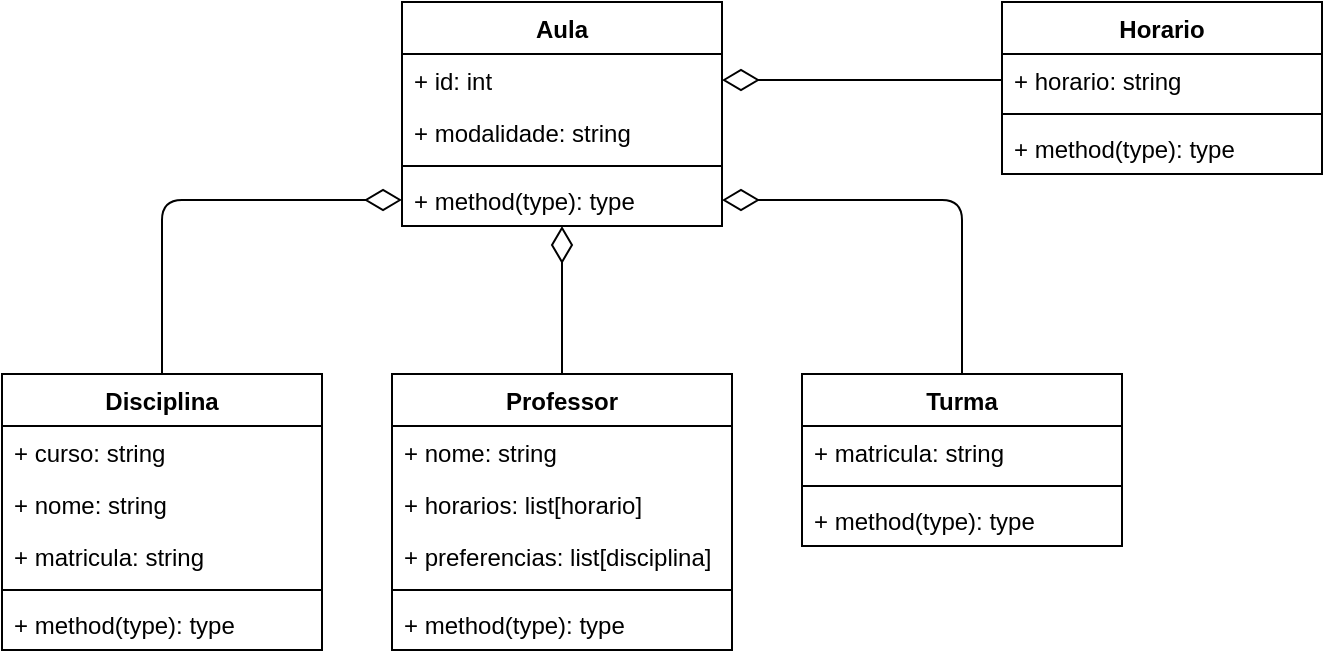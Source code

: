 <mxfile>
    <diagram id="_q-qaO7Fu28yHsH5B48G" name="Página-1">
        <mxGraphModel dx="723" dy="287" grid="1" gridSize="10" guides="1" tooltips="1" connect="1" arrows="1" fold="1" page="1" pageScale="1" pageWidth="827" pageHeight="1169" math="0" shadow="0">
            <root>
                <mxCell id="0"/>
                <mxCell id="1" parent="0"/>
                <mxCell id="2" value="Aula" style="swimlane;fontStyle=1;align=center;verticalAlign=top;childLayout=stackLayout;horizontal=1;startSize=26;horizontalStack=0;resizeParent=1;resizeParentMax=0;resizeLast=0;collapsible=1;marginBottom=0;whiteSpace=wrap;html=1;" parent="1" vertex="1">
                    <mxGeometry x="320" y="54" width="160" height="112" as="geometry"/>
                </mxCell>
                <mxCell id="3" value="+ id: int" style="text;strokeColor=none;fillColor=none;align=left;verticalAlign=top;spacingLeft=4;spacingRight=4;overflow=hidden;rotatable=0;points=[[0,0.5],[1,0.5]];portConstraint=eastwest;whiteSpace=wrap;html=1;" parent="2" vertex="1">
                    <mxGeometry y="26" width="160" height="26" as="geometry"/>
                </mxCell>
                <mxCell id="AyIgecjiQ9jhVwXXPCx3-26" value="+ modalidade: string" style="text;strokeColor=none;fillColor=none;align=left;verticalAlign=top;spacingLeft=4;spacingRight=4;overflow=hidden;rotatable=0;points=[[0,0.5],[1,0.5]];portConstraint=eastwest;whiteSpace=wrap;html=1;" vertex="1" parent="2">
                    <mxGeometry y="52" width="160" height="26" as="geometry"/>
                </mxCell>
                <mxCell id="4" value="" style="line;strokeWidth=1;fillColor=none;align=left;verticalAlign=middle;spacingTop=-1;spacingLeft=3;spacingRight=3;rotatable=0;labelPosition=right;points=[];portConstraint=eastwest;strokeColor=inherit;" parent="2" vertex="1">
                    <mxGeometry y="78" width="160" height="8" as="geometry"/>
                </mxCell>
                <mxCell id="5" value="+ method(type): type" style="text;strokeColor=none;fillColor=none;align=left;verticalAlign=top;spacingLeft=4;spacingRight=4;overflow=hidden;rotatable=0;points=[[0,0.5],[1,0.5]];portConstraint=eastwest;whiteSpace=wrap;html=1;" parent="2" vertex="1">
                    <mxGeometry y="86" width="160" height="26" as="geometry"/>
                </mxCell>
                <mxCell id="6" value="Turma" style="swimlane;fontStyle=1;align=center;verticalAlign=top;childLayout=stackLayout;horizontal=1;startSize=26;horizontalStack=0;resizeParent=1;resizeParentMax=0;resizeLast=0;collapsible=1;marginBottom=0;whiteSpace=wrap;html=1;" parent="1" vertex="1">
                    <mxGeometry x="520" y="240" width="160" height="86" as="geometry"/>
                </mxCell>
                <mxCell id="7" value="+ matricula: string" style="text;strokeColor=none;fillColor=none;align=left;verticalAlign=top;spacingLeft=4;spacingRight=4;overflow=hidden;rotatable=0;points=[[0,0.5],[1,0.5]];portConstraint=eastwest;whiteSpace=wrap;html=1;" parent="6" vertex="1">
                    <mxGeometry y="26" width="160" height="26" as="geometry"/>
                </mxCell>
                <mxCell id="8" value="" style="line;strokeWidth=1;fillColor=none;align=left;verticalAlign=middle;spacingTop=-1;spacingLeft=3;spacingRight=3;rotatable=0;labelPosition=right;points=[];portConstraint=eastwest;strokeColor=inherit;" parent="6" vertex="1">
                    <mxGeometry y="52" width="160" height="8" as="geometry"/>
                </mxCell>
                <mxCell id="9" value="+ method(type): type" style="text;strokeColor=none;fillColor=none;align=left;verticalAlign=top;spacingLeft=4;spacingRight=4;overflow=hidden;rotatable=0;points=[[0,0.5],[1,0.5]];portConstraint=eastwest;whiteSpace=wrap;html=1;" parent="6" vertex="1">
                    <mxGeometry y="60" width="160" height="26" as="geometry"/>
                </mxCell>
                <mxCell id="10" value="Professor" style="swimlane;fontStyle=1;align=center;verticalAlign=top;childLayout=stackLayout;horizontal=1;startSize=26;horizontalStack=0;resizeParent=1;resizeParentMax=0;resizeLast=0;collapsible=1;marginBottom=0;whiteSpace=wrap;html=1;" parent="1" vertex="1">
                    <mxGeometry x="315" y="240" width="170" height="138" as="geometry"/>
                </mxCell>
                <mxCell id="11" value="+ nome: string" style="text;strokeColor=none;fillColor=none;align=left;verticalAlign=top;spacingLeft=4;spacingRight=4;overflow=hidden;rotatable=0;points=[[0,0.5],[1,0.5]];portConstraint=eastwest;whiteSpace=wrap;html=1;" parent="10" vertex="1">
                    <mxGeometry y="26" width="170" height="26" as="geometry"/>
                </mxCell>
                <mxCell id="21" value="+ horarios: list[horario]" style="text;strokeColor=none;fillColor=none;align=left;verticalAlign=top;spacingLeft=4;spacingRight=4;overflow=hidden;rotatable=0;points=[[0,0.5],[1,0.5]];portConstraint=eastwest;whiteSpace=wrap;html=1;" parent="10" vertex="1">
                    <mxGeometry y="52" width="170" height="26" as="geometry"/>
                </mxCell>
                <mxCell id="nUJsthn_LZTXX1SrQf7L-22" value="+ preferencias: list[disciplina]" style="text;strokeColor=none;fillColor=none;align=left;verticalAlign=top;spacingLeft=4;spacingRight=4;overflow=hidden;rotatable=0;points=[[0,0.5],[1,0.5]];portConstraint=eastwest;whiteSpace=wrap;html=1;" vertex="1" parent="10">
                    <mxGeometry y="78" width="170" height="26" as="geometry"/>
                </mxCell>
                <mxCell id="12" value="" style="line;strokeWidth=1;fillColor=none;align=left;verticalAlign=middle;spacingTop=-1;spacingLeft=3;spacingRight=3;rotatable=0;labelPosition=right;points=[];portConstraint=eastwest;strokeColor=inherit;" parent="10" vertex="1">
                    <mxGeometry y="104" width="170" height="8" as="geometry"/>
                </mxCell>
                <mxCell id="13" value="+ method(type): type" style="text;strokeColor=none;fillColor=none;align=left;verticalAlign=top;spacingLeft=4;spacingRight=4;overflow=hidden;rotatable=0;points=[[0,0.5],[1,0.5]];portConstraint=eastwest;whiteSpace=wrap;html=1;" parent="10" vertex="1">
                    <mxGeometry y="112" width="170" height="26" as="geometry"/>
                </mxCell>
                <mxCell id="14" value="Disciplina" style="swimlane;fontStyle=1;align=center;verticalAlign=top;childLayout=stackLayout;horizontal=1;startSize=26;horizontalStack=0;resizeParent=1;resizeParentMax=0;resizeLast=0;collapsible=1;marginBottom=0;whiteSpace=wrap;html=1;" parent="1" vertex="1">
                    <mxGeometry x="120" y="240" width="160" height="138" as="geometry"/>
                </mxCell>
                <mxCell id="nUJsthn_LZTXX1SrQf7L-39" value="+ curso: string" style="text;strokeColor=none;fillColor=none;align=left;verticalAlign=top;spacingLeft=4;spacingRight=4;overflow=hidden;rotatable=0;points=[[0,0.5],[1,0.5]];portConstraint=eastwest;whiteSpace=wrap;html=1;" vertex="1" parent="14">
                    <mxGeometry y="26" width="160" height="26" as="geometry"/>
                </mxCell>
                <mxCell id="15" value="+ nome: string" style="text;strokeColor=none;fillColor=none;align=left;verticalAlign=top;spacingLeft=4;spacingRight=4;overflow=hidden;rotatable=0;points=[[0,0.5],[1,0.5]];portConstraint=eastwest;whiteSpace=wrap;html=1;" parent="14" vertex="1">
                    <mxGeometry y="52" width="160" height="26" as="geometry"/>
                </mxCell>
                <mxCell id="18" value="+ matricula: string" style="text;strokeColor=none;fillColor=none;align=left;verticalAlign=top;spacingLeft=4;spacingRight=4;overflow=hidden;rotatable=0;points=[[0,0.5],[1,0.5]];portConstraint=eastwest;whiteSpace=wrap;html=1;" parent="14" vertex="1">
                    <mxGeometry y="78" width="160" height="26" as="geometry"/>
                </mxCell>
                <mxCell id="16" value="" style="line;strokeWidth=1;fillColor=none;align=left;verticalAlign=middle;spacingTop=-1;spacingLeft=3;spacingRight=3;rotatable=0;labelPosition=right;points=[];portConstraint=eastwest;strokeColor=inherit;" parent="14" vertex="1">
                    <mxGeometry y="104" width="160" height="8" as="geometry"/>
                </mxCell>
                <mxCell id="17" value="+ method(type): type" style="text;strokeColor=none;fillColor=none;align=left;verticalAlign=top;spacingLeft=4;spacingRight=4;overflow=hidden;rotatable=0;points=[[0,0.5],[1,0.5]];portConstraint=eastwest;whiteSpace=wrap;html=1;" parent="14" vertex="1">
                    <mxGeometry y="112" width="160" height="26" as="geometry"/>
                </mxCell>
                <mxCell id="nUJsthn_LZTXX1SrQf7L-35" value="" style="endArrow=diamondThin;endFill=0;endSize=16;html=1;entryX=0;entryY=0.5;entryDx=0;entryDy=0;exitX=0.5;exitY=0;exitDx=0;exitDy=0;" edge="1" parent="1" source="14" target="5">
                    <mxGeometry width="160" relative="1" as="geometry">
                        <mxPoint x="150" y="190" as="sourcePoint"/>
                        <mxPoint x="310" y="190" as="targetPoint"/>
                        <Array as="points">
                            <mxPoint x="200" y="153"/>
                        </Array>
                    </mxGeometry>
                </mxCell>
                <mxCell id="nUJsthn_LZTXX1SrQf7L-36" value="" style="endArrow=diamondThin;endFill=0;endSize=16;html=1;entryX=0.5;entryY=1;entryDx=0;entryDy=0;exitX=0.5;exitY=0;exitDx=0;exitDy=0;" edge="1" parent="1" source="10" target="2">
                    <mxGeometry width="160" relative="1" as="geometry">
                        <mxPoint x="250" y="250" as="sourcePoint"/>
                        <mxPoint x="330" y="129" as="targetPoint"/>
                        <Array as="points">
                            <mxPoint x="400" y="200"/>
                        </Array>
                    </mxGeometry>
                </mxCell>
                <mxCell id="nUJsthn_LZTXX1SrQf7L-37" value="" style="endArrow=diamondThin;endFill=0;endSize=16;html=1;entryX=1;entryY=0.5;entryDx=0;entryDy=0;exitX=0.5;exitY=0;exitDx=0;exitDy=0;" edge="1" parent="1" source="6" target="5">
                    <mxGeometry width="160" relative="1" as="geometry">
                        <mxPoint x="410" y="250" as="sourcePoint"/>
                        <mxPoint x="410" y="176" as="targetPoint"/>
                        <Array as="points">
                            <mxPoint x="600" y="153"/>
                        </Array>
                    </mxGeometry>
                </mxCell>
                <mxCell id="AyIgecjiQ9jhVwXXPCx3-21" value="Horario" style="swimlane;fontStyle=1;align=center;verticalAlign=top;childLayout=stackLayout;horizontal=1;startSize=26;horizontalStack=0;resizeParent=1;resizeParentMax=0;resizeLast=0;collapsible=1;marginBottom=0;whiteSpace=wrap;html=1;" vertex="1" parent="1">
                    <mxGeometry x="620" y="54" width="160" height="86" as="geometry"/>
                </mxCell>
                <mxCell id="AyIgecjiQ9jhVwXXPCx3-22" value="+ horario: string" style="text;strokeColor=none;fillColor=none;align=left;verticalAlign=top;spacingLeft=4;spacingRight=4;overflow=hidden;rotatable=0;points=[[0,0.5],[1,0.5]];portConstraint=eastwest;whiteSpace=wrap;html=1;" vertex="1" parent="AyIgecjiQ9jhVwXXPCx3-21">
                    <mxGeometry y="26" width="160" height="26" as="geometry"/>
                </mxCell>
                <mxCell id="AyIgecjiQ9jhVwXXPCx3-23" value="" style="line;strokeWidth=1;fillColor=none;align=left;verticalAlign=middle;spacingTop=-1;spacingLeft=3;spacingRight=3;rotatable=0;labelPosition=right;points=[];portConstraint=eastwest;strokeColor=inherit;" vertex="1" parent="AyIgecjiQ9jhVwXXPCx3-21">
                    <mxGeometry y="52" width="160" height="8" as="geometry"/>
                </mxCell>
                <mxCell id="AyIgecjiQ9jhVwXXPCx3-24" value="+ method(type): type" style="text;strokeColor=none;fillColor=none;align=left;verticalAlign=top;spacingLeft=4;spacingRight=4;overflow=hidden;rotatable=0;points=[[0,0.5],[1,0.5]];portConstraint=eastwest;whiteSpace=wrap;html=1;" vertex="1" parent="AyIgecjiQ9jhVwXXPCx3-21">
                    <mxGeometry y="60" width="160" height="26" as="geometry"/>
                </mxCell>
                <mxCell id="AyIgecjiQ9jhVwXXPCx3-25" value="" style="endArrow=diamondThin;endFill=0;endSize=16;html=1;exitX=0;exitY=0.5;exitDx=0;exitDy=0;entryX=1;entryY=0.5;entryDx=0;entryDy=0;" edge="1" parent="1" source="AyIgecjiQ9jhVwXXPCx3-22" target="3">
                    <mxGeometry width="160" relative="1" as="geometry">
                        <mxPoint x="610" y="130" as="sourcePoint"/>
                        <mxPoint x="530" y="100" as="targetPoint"/>
                        <Array as="points"/>
                    </mxGeometry>
                </mxCell>
            </root>
        </mxGraphModel>
    </diagram>
    <diagram id="tYTAuiZQ3LSsH4kyMiOV" name="Página-2">
        <mxGraphModel dx="868" dy="496" grid="1" gridSize="10" guides="1" tooltips="1" connect="1" arrows="1" fold="1" page="1" pageScale="1" pageWidth="827" pageHeight="1169" math="0" shadow="0">
            <root>
                <mxCell id="0"/>
                <mxCell id="1" parent="0"/>
                <mxCell id="Y4xJH2kH2g45ee_cIVgQ-1" value="" style="childLayout=tableLayout;recursiveResize=0;shadow=0;fillColor=none;" parent="1" vertex="1">
                    <mxGeometry x="40" y="40" width="720" height="360" as="geometry"/>
                </mxCell>
                <mxCell id="Y4xJH2kH2g45ee_cIVgQ-23" style="shape=tableRow;horizontal=0;startSize=0;swimlaneHead=0;swimlaneBody=0;top=0;left=0;bottom=0;right=0;dropTarget=0;collapsible=0;recursiveResize=0;expand=0;fontStyle=0;fillColor=none;strokeColor=inherit;" parent="Y4xJH2kH2g45ee_cIVgQ-1" vertex="1">
                    <mxGeometry width="720" height="60" as="geometry"/>
                </mxCell>
                <mxCell id="Y4xJH2kH2g45ee_cIVgQ-24" value="" style="connectable=0;recursiveResize=0;strokeColor=inherit;fillColor=none;align=center;whiteSpace=wrap;html=1;" parent="Y4xJH2kH2g45ee_cIVgQ-23" vertex="1">
                    <mxGeometry width="104" height="60" as="geometry">
                        <mxRectangle width="104" height="60" as="alternateBounds"/>
                    </mxGeometry>
                </mxCell>
                <mxCell id="Y4xJH2kH2g45ee_cIVgQ-25" value="&lt;span style=&quot;color: rgb(0, 0, 0); font-family: Helvetica; font-size: 12px; font-style: normal; font-variant-ligatures: normal; font-variant-caps: normal; font-weight: 400; letter-spacing: normal; orphans: 2; text-align: center; text-indent: 0px; text-transform: none; widows: 2; word-spacing: 0px; -webkit-text-stroke-width: 0px; white-space: normal; background-color: rgb(251, 251, 251); text-decoration-thickness: initial; text-decoration-style: initial; text-decoration-color: initial; display: inline !important; float: none;&quot;&gt;Seg&lt;/span&gt;" style="connectable=0;recursiveResize=0;strokeColor=inherit;fillColor=none;align=center;whiteSpace=wrap;html=1;" parent="Y4xJH2kH2g45ee_cIVgQ-23" vertex="1">
                    <mxGeometry x="104" width="102" height="60" as="geometry">
                        <mxRectangle width="102" height="60" as="alternateBounds"/>
                    </mxGeometry>
                </mxCell>
                <mxCell id="Y4xJH2kH2g45ee_cIVgQ-26" value="&lt;span style=&quot;color: rgb(0, 0, 0); font-family: Helvetica; font-size: 12px; font-style: normal; font-variant-ligatures: normal; font-variant-caps: normal; font-weight: 400; letter-spacing: normal; orphans: 2; text-align: center; text-indent: 0px; text-transform: none; widows: 2; word-spacing: 0px; -webkit-text-stroke-width: 0px; white-space: normal; background-color: rgb(251, 251, 251); text-decoration-thickness: initial; text-decoration-style: initial; text-decoration-color: initial; display: inline !important; float: none;&quot;&gt;Ter&lt;/span&gt;" style="connectable=0;recursiveResize=0;strokeColor=inherit;fillColor=none;align=center;whiteSpace=wrap;html=1;" parent="Y4xJH2kH2g45ee_cIVgQ-23" vertex="1">
                    <mxGeometry x="206" width="103" height="60" as="geometry">
                        <mxRectangle width="103" height="60" as="alternateBounds"/>
                    </mxGeometry>
                </mxCell>
                <mxCell id="Y4xJH2kH2g45ee_cIVgQ-27" value="&lt;span style=&quot;color: rgb(0, 0, 0); font-family: Helvetica; font-size: 12px; font-style: normal; font-variant-ligatures: normal; font-variant-caps: normal; font-weight: 400; letter-spacing: normal; orphans: 2; text-align: center; text-indent: 0px; text-transform: none; widows: 2; word-spacing: 0px; -webkit-text-stroke-width: 0px; white-space: normal; background-color: rgb(251, 251, 251); text-decoration-thickness: initial; text-decoration-style: initial; text-decoration-color: initial; display: inline !important; float: none;&quot;&gt;Qua&lt;/span&gt;" style="connectable=0;recursiveResize=0;strokeColor=inherit;fillColor=none;align=center;whiteSpace=wrap;html=1;" parent="Y4xJH2kH2g45ee_cIVgQ-23" vertex="1">
                    <mxGeometry x="309" width="102" height="60" as="geometry">
                        <mxRectangle width="102" height="60" as="alternateBounds"/>
                    </mxGeometry>
                </mxCell>
                <mxCell id="Y4xJH2kH2g45ee_cIVgQ-28" value="&lt;span style=&quot;color: rgb(0, 0, 0); font-family: Helvetica; font-size: 12px; font-style: normal; font-variant-ligatures: normal; font-variant-caps: normal; font-weight: 400; letter-spacing: normal; orphans: 2; text-align: center; text-indent: 0px; text-transform: none; widows: 2; word-spacing: 0px; -webkit-text-stroke-width: 0px; white-space: normal; background-color: rgb(251, 251, 251); text-decoration-thickness: initial; text-decoration-style: initial; text-decoration-color: initial; display: inline !important; float: none;&quot;&gt;Qui&lt;/span&gt;" style="connectable=0;recursiveResize=0;strokeColor=inherit;fillColor=none;align=center;whiteSpace=wrap;html=1;" parent="Y4xJH2kH2g45ee_cIVgQ-23" vertex="1">
                    <mxGeometry x="411" width="104" height="60" as="geometry">
                        <mxRectangle width="104" height="60" as="alternateBounds"/>
                    </mxGeometry>
                </mxCell>
                <mxCell id="Y4xJH2kH2g45ee_cIVgQ-29" value="&lt;span style=&quot;color: rgb(0, 0, 0); font-family: Helvetica; font-size: 12px; font-style: normal; font-variant-ligatures: normal; font-variant-caps: normal; font-weight: 400; letter-spacing: normal; orphans: 2; text-align: center; text-indent: 0px; text-transform: none; widows: 2; word-spacing: 0px; -webkit-text-stroke-width: 0px; white-space: normal; background-color: rgb(251, 251, 251); text-decoration-thickness: initial; text-decoration-style: initial; text-decoration-color: initial; display: inline !important; float: none;&quot;&gt;Sex&lt;/span&gt;" style="connectable=0;recursiveResize=0;strokeColor=inherit;fillColor=none;align=center;whiteSpace=wrap;html=1;" parent="Y4xJH2kH2g45ee_cIVgQ-23" vertex="1">
                    <mxGeometry x="515" width="102" height="60" as="geometry">
                        <mxRectangle width="102" height="60" as="alternateBounds"/>
                    </mxGeometry>
                </mxCell>
                <mxCell id="Y4xJH2kH2g45ee_cIVgQ-30" value="&lt;span style=&quot;color: rgb(0, 0, 0); font-family: Helvetica; font-size: 12px; font-style: normal; font-variant-ligatures: normal; font-variant-caps: normal; font-weight: 400; letter-spacing: normal; orphans: 2; text-align: center; text-indent: 0px; text-transform: none; widows: 2; word-spacing: 0px; -webkit-text-stroke-width: 0px; white-space: normal; background-color: rgb(251, 251, 251); text-decoration-thickness: initial; text-decoration-style: initial; text-decoration-color: initial; display: inline !important; float: none;&quot;&gt;Sab&lt;/span&gt;" style="connectable=0;recursiveResize=0;strokeColor=inherit;fillColor=none;align=center;whiteSpace=wrap;html=1;" parent="Y4xJH2kH2g45ee_cIVgQ-23" vertex="1">
                    <mxGeometry x="617" width="103" height="60" as="geometry">
                        <mxRectangle width="103" height="60" as="alternateBounds"/>
                    </mxGeometry>
                </mxCell>
                <mxCell id="Y4xJH2kH2g45ee_cIVgQ-2" value="" style="shape=tableRow;horizontal=0;startSize=0;swimlaneHead=0;swimlaneBody=0;top=0;left=0;bottom=0;right=0;dropTarget=0;collapsible=0;recursiveResize=0;expand=0;fontStyle=0;fillColor=none;strokeColor=inherit;" parent="Y4xJH2kH2g45ee_cIVgQ-1" vertex="1">
                    <mxGeometry y="60" width="720" height="61" as="geometry"/>
                </mxCell>
                <mxCell id="Y4xJH2kH2g45ee_cIVgQ-3" value="08:20 - 09:10" style="connectable=0;recursiveResize=0;strokeColor=inherit;fillColor=none;align=center;whiteSpace=wrap;html=1;" parent="Y4xJH2kH2g45ee_cIVgQ-2" vertex="1">
                    <mxGeometry width="104" height="61" as="geometry">
                        <mxRectangle width="104" height="61" as="alternateBounds"/>
                    </mxGeometry>
                </mxCell>
                <mxCell id="Y4xJH2kH2g45ee_cIVgQ-4" value="Disc. A" style="connectable=0;recursiveResize=0;strokeColor=inherit;fillColor=none;align=center;whiteSpace=wrap;html=1;" parent="Y4xJH2kH2g45ee_cIVgQ-2" vertex="1">
                    <mxGeometry x="104" width="102" height="61" as="geometry">
                        <mxRectangle width="102" height="61" as="alternateBounds"/>
                    </mxGeometry>
                </mxCell>
                <mxCell id="Y4xJH2kH2g45ee_cIVgQ-5" value="Disc. C" style="connectable=0;recursiveResize=0;strokeColor=inherit;fillColor=none;align=center;whiteSpace=wrap;html=1;" parent="Y4xJH2kH2g45ee_cIVgQ-2" vertex="1">
                    <mxGeometry x="206" width="103" height="61" as="geometry">
                        <mxRectangle width="103" height="61" as="alternateBounds"/>
                    </mxGeometry>
                </mxCell>
                <mxCell id="Y4xJH2kH2g45ee_cIVgQ-14" value="NULL" style="connectable=0;recursiveResize=0;strokeColor=inherit;fillColor=none;align=center;whiteSpace=wrap;html=1;" parent="Y4xJH2kH2g45ee_cIVgQ-2" vertex="1">
                    <mxGeometry x="309" width="102" height="61" as="geometry">
                        <mxRectangle width="102" height="61" as="alternateBounds"/>
                    </mxGeometry>
                </mxCell>
                <mxCell id="Y4xJH2kH2g45ee_cIVgQ-17" value="Disc. F" style="connectable=0;recursiveResize=0;strokeColor=inherit;fillColor=none;align=center;whiteSpace=wrap;html=1;" parent="Y4xJH2kH2g45ee_cIVgQ-2" vertex="1">
                    <mxGeometry x="411" width="104" height="61" as="geometry">
                        <mxRectangle width="104" height="61" as="alternateBounds"/>
                    </mxGeometry>
                </mxCell>
                <mxCell id="Y4xJH2kH2g45ee_cIVgQ-20" style="connectable=0;recursiveResize=0;strokeColor=inherit;fillColor=none;align=center;whiteSpace=wrap;html=1;" parent="Y4xJH2kH2g45ee_cIVgQ-2" vertex="1">
                    <mxGeometry x="515" width="102" height="61" as="geometry">
                        <mxRectangle width="102" height="61" as="alternateBounds"/>
                    </mxGeometry>
                </mxCell>
                <mxCell id="Y4xJH2kH2g45ee_cIVgQ-31" style="connectable=0;recursiveResize=0;strokeColor=inherit;fillColor=none;align=center;whiteSpace=wrap;html=1;" parent="Y4xJH2kH2g45ee_cIVgQ-2" vertex="1">
                    <mxGeometry x="617" width="103" height="61" as="geometry">
                        <mxRectangle width="103" height="61" as="alternateBounds"/>
                    </mxGeometry>
                </mxCell>
                <mxCell id="Y4xJH2kH2g45ee_cIVgQ-6" style="shape=tableRow;horizontal=0;startSize=0;swimlaneHead=0;swimlaneBody=0;top=0;left=0;bottom=0;right=0;dropTarget=0;collapsible=0;recursiveResize=0;expand=0;fontStyle=0;fillColor=none;strokeColor=inherit;" parent="Y4xJH2kH2g45ee_cIVgQ-1" vertex="1">
                    <mxGeometry y="121" width="720" height="59" as="geometry"/>
                </mxCell>
                <mxCell id="Y4xJH2kH2g45ee_cIVgQ-7" value="09:10 - 10:00" style="connectable=0;recursiveResize=0;strokeColor=inherit;fillColor=none;align=center;whiteSpace=wrap;html=1;" parent="Y4xJH2kH2g45ee_cIVgQ-6" vertex="1">
                    <mxGeometry width="104" height="59" as="geometry">
                        <mxRectangle width="104" height="59" as="alternateBounds"/>
                    </mxGeometry>
                </mxCell>
                <mxCell id="Y4xJH2kH2g45ee_cIVgQ-8" value="Disc. A" style="connectable=0;recursiveResize=0;strokeColor=inherit;fillColor=none;align=center;whiteSpace=wrap;html=1;" parent="Y4xJH2kH2g45ee_cIVgQ-6" vertex="1">
                    <mxGeometry x="104" width="102" height="59" as="geometry">
                        <mxRectangle width="102" height="59" as="alternateBounds"/>
                    </mxGeometry>
                </mxCell>
                <mxCell id="Y4xJH2kH2g45ee_cIVgQ-9" value="&lt;span style=&quot;color: rgb(0, 0, 0); font-family: Helvetica; font-size: 12px; font-style: normal; font-variant-ligatures: normal; font-variant-caps: normal; font-weight: 400; letter-spacing: normal; orphans: 2; text-align: center; text-indent: 0px; text-transform: none; widows: 2; word-spacing: 0px; -webkit-text-stroke-width: 0px; white-space: normal; background-color: rgb(251, 251, 251); text-decoration-thickness: initial; text-decoration-style: initial; text-decoration-color: initial; display: inline !important; float: none;&quot;&gt;Disc. C&lt;/span&gt;" style="connectable=0;recursiveResize=0;strokeColor=inherit;fillColor=none;align=center;whiteSpace=wrap;html=1;" parent="Y4xJH2kH2g45ee_cIVgQ-6" vertex="1">
                    <mxGeometry x="206" width="103" height="59" as="geometry">
                        <mxRectangle width="103" height="59" as="alternateBounds"/>
                    </mxGeometry>
                </mxCell>
                <mxCell id="Y4xJH2kH2g45ee_cIVgQ-15" value="NULL" style="connectable=0;recursiveResize=0;strokeColor=inherit;fillColor=none;align=center;whiteSpace=wrap;html=1;" parent="Y4xJH2kH2g45ee_cIVgQ-6" vertex="1">
                    <mxGeometry x="309" width="102" height="59" as="geometry">
                        <mxRectangle width="102" height="59" as="alternateBounds"/>
                    </mxGeometry>
                </mxCell>
                <mxCell id="Y4xJH2kH2g45ee_cIVgQ-18" value="NULL" style="connectable=0;recursiveResize=0;strokeColor=inherit;fillColor=none;align=center;whiteSpace=wrap;html=1;" parent="Y4xJH2kH2g45ee_cIVgQ-6" vertex="1">
                    <mxGeometry x="411" width="104" height="59" as="geometry">
                        <mxRectangle width="104" height="59" as="alternateBounds"/>
                    </mxGeometry>
                </mxCell>
                <mxCell id="Y4xJH2kH2g45ee_cIVgQ-21" style="connectable=0;recursiveResize=0;strokeColor=inherit;fillColor=none;align=center;whiteSpace=wrap;html=1;" parent="Y4xJH2kH2g45ee_cIVgQ-6" vertex="1">
                    <mxGeometry x="515" width="102" height="59" as="geometry">
                        <mxRectangle width="102" height="59" as="alternateBounds"/>
                    </mxGeometry>
                </mxCell>
                <mxCell id="Y4xJH2kH2g45ee_cIVgQ-32" style="connectable=0;recursiveResize=0;strokeColor=inherit;fillColor=none;align=center;whiteSpace=wrap;html=1;" parent="Y4xJH2kH2g45ee_cIVgQ-6" vertex="1">
                    <mxGeometry x="617" width="103" height="59" as="geometry">
                        <mxRectangle width="103" height="59" as="alternateBounds"/>
                    </mxGeometry>
                </mxCell>
                <mxCell id="Y4xJH2kH2g45ee_cIVgQ-10" style="shape=tableRow;horizontal=0;startSize=0;swimlaneHead=0;swimlaneBody=0;top=0;left=0;bottom=0;right=0;dropTarget=0;collapsible=0;recursiveResize=0;expand=0;fontStyle=0;fillColor=none;strokeColor=inherit;" parent="Y4xJH2kH2g45ee_cIVgQ-1" vertex="1">
                    <mxGeometry y="180" width="720" height="60" as="geometry"/>
                </mxCell>
                <mxCell id="Y4xJH2kH2g45ee_cIVgQ-11" value="10:10 - 11:00" style="connectable=0;recursiveResize=0;strokeColor=inherit;fillColor=none;align=center;whiteSpace=wrap;html=1;" parent="Y4xJH2kH2g45ee_cIVgQ-10" vertex="1">
                    <mxGeometry width="104" height="60" as="geometry">
                        <mxRectangle width="104" height="60" as="alternateBounds"/>
                    </mxGeometry>
                </mxCell>
                <mxCell id="Y4xJH2kH2g45ee_cIVgQ-12" value="Disc. B" style="connectable=0;recursiveResize=0;strokeColor=inherit;fillColor=none;align=center;whiteSpace=wrap;html=1;" parent="Y4xJH2kH2g45ee_cIVgQ-10" vertex="1">
                    <mxGeometry x="104" width="102" height="60" as="geometry">
                        <mxRectangle width="102" height="60" as="alternateBounds"/>
                    </mxGeometry>
                </mxCell>
                <mxCell id="Y4xJH2kH2g45ee_cIVgQ-13" value="&lt;span style=&quot;color: rgb(0, 0, 0); font-family: Helvetica; font-size: 12px; font-style: normal; font-variant-ligatures: normal; font-variant-caps: normal; font-weight: 400; letter-spacing: normal; orphans: 2; text-align: center; text-indent: 0px; text-transform: none; widows: 2; word-spacing: 0px; -webkit-text-stroke-width: 0px; white-space: normal; background-color: rgb(251, 251, 251); text-decoration-thickness: initial; text-decoration-style: initial; text-decoration-color: initial; float: none; display: inline !important;&quot;&gt;Disc. D&lt;/span&gt;" style="connectable=0;recursiveResize=0;strokeColor=inherit;fillColor=none;align=center;whiteSpace=wrap;html=1;" parent="Y4xJH2kH2g45ee_cIVgQ-10" vertex="1">
                    <mxGeometry x="206" width="103" height="60" as="geometry">
                        <mxRectangle width="103" height="60" as="alternateBounds"/>
                    </mxGeometry>
                </mxCell>
                <mxCell id="Y4xJH2kH2g45ee_cIVgQ-16" value="Disc. E" style="connectable=0;recursiveResize=0;strokeColor=inherit;fillColor=none;align=center;whiteSpace=wrap;html=1;" parent="Y4xJH2kH2g45ee_cIVgQ-10" vertex="1">
                    <mxGeometry x="309" width="102" height="60" as="geometry">
                        <mxRectangle width="102" height="60" as="alternateBounds"/>
                    </mxGeometry>
                </mxCell>
                <mxCell id="Y4xJH2kH2g45ee_cIVgQ-19" value="Disc. G" style="connectable=0;recursiveResize=0;strokeColor=inherit;fillColor=none;align=center;whiteSpace=wrap;html=1;" parent="Y4xJH2kH2g45ee_cIVgQ-10" vertex="1">
                    <mxGeometry x="411" width="104" height="60" as="geometry">
                        <mxRectangle width="104" height="60" as="alternateBounds"/>
                    </mxGeometry>
                </mxCell>
                <mxCell id="Y4xJH2kH2g45ee_cIVgQ-22" style="connectable=0;recursiveResize=0;strokeColor=inherit;fillColor=none;align=center;whiteSpace=wrap;html=1;" parent="Y4xJH2kH2g45ee_cIVgQ-10" vertex="1">
                    <mxGeometry x="515" width="102" height="60" as="geometry">
                        <mxRectangle width="102" height="60" as="alternateBounds"/>
                    </mxGeometry>
                </mxCell>
                <mxCell id="Y4xJH2kH2g45ee_cIVgQ-33" style="connectable=0;recursiveResize=0;strokeColor=inherit;fillColor=none;align=center;whiteSpace=wrap;html=1;" parent="Y4xJH2kH2g45ee_cIVgQ-10" vertex="1">
                    <mxGeometry x="617" width="103" height="60" as="geometry">
                        <mxRectangle width="103" height="60" as="alternateBounds"/>
                    </mxGeometry>
                </mxCell>
                <mxCell id="Y4xJH2kH2g45ee_cIVgQ-34" style="shape=tableRow;horizontal=0;startSize=0;swimlaneHead=0;swimlaneBody=0;top=0;left=0;bottom=0;right=0;dropTarget=0;collapsible=0;recursiveResize=0;expand=0;fontStyle=0;fillColor=none;strokeColor=inherit;" parent="Y4xJH2kH2g45ee_cIVgQ-1" vertex="1">
                    <mxGeometry y="240" width="720" height="60" as="geometry"/>
                </mxCell>
                <mxCell id="Y4xJH2kH2g45ee_cIVgQ-35" value="11:00 - 11:50" style="connectable=0;recursiveResize=0;strokeColor=inherit;fillColor=none;align=center;whiteSpace=wrap;html=1;" parent="Y4xJH2kH2g45ee_cIVgQ-34" vertex="1">
                    <mxGeometry width="104" height="60" as="geometry">
                        <mxRectangle width="104" height="60" as="alternateBounds"/>
                    </mxGeometry>
                </mxCell>
                <mxCell id="Y4xJH2kH2g45ee_cIVgQ-36" value="Disc. B" style="connectable=0;recursiveResize=0;strokeColor=inherit;fillColor=none;align=center;whiteSpace=wrap;html=1;" parent="Y4xJH2kH2g45ee_cIVgQ-34" vertex="1">
                    <mxGeometry x="104" width="102" height="60" as="geometry">
                        <mxRectangle width="102" height="60" as="alternateBounds"/>
                    </mxGeometry>
                </mxCell>
                <mxCell id="Y4xJH2kH2g45ee_cIVgQ-37" value="&lt;span style=&quot;color: rgb(0, 0, 0);&quot;&gt;Disc. D&lt;/span&gt;" style="connectable=0;recursiveResize=0;strokeColor=inherit;fillColor=none;align=center;whiteSpace=wrap;html=1;" parent="Y4xJH2kH2g45ee_cIVgQ-34" vertex="1">
                    <mxGeometry x="206" width="103" height="60" as="geometry">
                        <mxRectangle width="103" height="60" as="alternateBounds"/>
                    </mxGeometry>
                </mxCell>
                <mxCell id="Y4xJH2kH2g45ee_cIVgQ-38" value="Disc. E" style="connectable=0;recursiveResize=0;strokeColor=inherit;fillColor=none;align=center;whiteSpace=wrap;html=1;" parent="Y4xJH2kH2g45ee_cIVgQ-34" vertex="1">
                    <mxGeometry x="309" width="102" height="60" as="geometry">
                        <mxRectangle width="102" height="60" as="alternateBounds"/>
                    </mxGeometry>
                </mxCell>
                <mxCell id="Y4xJH2kH2g45ee_cIVgQ-39" value="Disc. G" style="connectable=0;recursiveResize=0;strokeColor=inherit;fillColor=none;align=center;whiteSpace=wrap;html=1;" parent="Y4xJH2kH2g45ee_cIVgQ-34" vertex="1">
                    <mxGeometry x="411" width="104" height="60" as="geometry">
                        <mxRectangle width="104" height="60" as="alternateBounds"/>
                    </mxGeometry>
                </mxCell>
                <mxCell id="Y4xJH2kH2g45ee_cIVgQ-40" style="connectable=0;recursiveResize=0;strokeColor=inherit;fillColor=none;align=center;whiteSpace=wrap;html=1;" parent="Y4xJH2kH2g45ee_cIVgQ-34" vertex="1">
                    <mxGeometry x="515" width="102" height="60" as="geometry">
                        <mxRectangle width="102" height="60" as="alternateBounds"/>
                    </mxGeometry>
                </mxCell>
                <mxCell id="Y4xJH2kH2g45ee_cIVgQ-41" style="connectable=0;recursiveResize=0;strokeColor=inherit;fillColor=none;align=center;whiteSpace=wrap;html=1;" parent="Y4xJH2kH2g45ee_cIVgQ-34" vertex="1">
                    <mxGeometry x="617" width="103" height="60" as="geometry">
                        <mxRectangle width="103" height="60" as="alternateBounds"/>
                    </mxGeometry>
                </mxCell>
                <mxCell id="Y4xJH2kH2g45ee_cIVgQ-42" style="shape=tableRow;horizontal=0;startSize=0;swimlaneHead=0;swimlaneBody=0;top=0;left=0;bottom=0;right=0;dropTarget=0;collapsible=0;recursiveResize=0;expand=0;fontStyle=0;fillColor=none;strokeColor=inherit;" parent="Y4xJH2kH2g45ee_cIVgQ-1" vertex="1">
                    <mxGeometry y="300" width="720" height="60" as="geometry"/>
                </mxCell>
                <mxCell id="Y4xJH2kH2g45ee_cIVgQ-43" value="11:50 - 12:40" style="connectable=0;recursiveResize=0;strokeColor=inherit;fillColor=none;align=center;whiteSpace=wrap;html=1;" parent="Y4xJH2kH2g45ee_cIVgQ-42" vertex="1">
                    <mxGeometry width="104" height="60" as="geometry">
                        <mxRectangle width="104" height="60" as="alternateBounds"/>
                    </mxGeometry>
                </mxCell>
                <mxCell id="Y4xJH2kH2g45ee_cIVgQ-44" style="connectable=0;recursiveResize=0;strokeColor=inherit;fillColor=none;align=center;whiteSpace=wrap;html=1;" parent="Y4xJH2kH2g45ee_cIVgQ-42" vertex="1">
                    <mxGeometry x="104" width="102" height="60" as="geometry">
                        <mxRectangle width="102" height="60" as="alternateBounds"/>
                    </mxGeometry>
                </mxCell>
                <mxCell id="Y4xJH2kH2g45ee_cIVgQ-45" style="connectable=0;recursiveResize=0;strokeColor=inherit;fillColor=none;align=center;whiteSpace=wrap;html=1;" parent="Y4xJH2kH2g45ee_cIVgQ-42" vertex="1">
                    <mxGeometry x="206" width="103" height="60" as="geometry">
                        <mxRectangle width="103" height="60" as="alternateBounds"/>
                    </mxGeometry>
                </mxCell>
                <mxCell id="Y4xJH2kH2g45ee_cIVgQ-46" value="Disc. E" style="connectable=0;recursiveResize=0;strokeColor=inherit;fillColor=none;align=center;whiteSpace=wrap;html=1;" parent="Y4xJH2kH2g45ee_cIVgQ-42" vertex="1">
                    <mxGeometry x="309" width="102" height="60" as="geometry">
                        <mxRectangle width="102" height="60" as="alternateBounds"/>
                    </mxGeometry>
                </mxCell>
                <mxCell id="Y4xJH2kH2g45ee_cIVgQ-47" style="connectable=0;recursiveResize=0;strokeColor=inherit;fillColor=none;align=center;whiteSpace=wrap;html=1;" parent="Y4xJH2kH2g45ee_cIVgQ-42" vertex="1">
                    <mxGeometry x="411" width="104" height="60" as="geometry">
                        <mxRectangle width="104" height="60" as="alternateBounds"/>
                    </mxGeometry>
                </mxCell>
                <mxCell id="Y4xJH2kH2g45ee_cIVgQ-48" style="connectable=0;recursiveResize=0;strokeColor=inherit;fillColor=none;align=center;whiteSpace=wrap;html=1;" parent="Y4xJH2kH2g45ee_cIVgQ-42" vertex="1">
                    <mxGeometry x="515" width="102" height="60" as="geometry">
                        <mxRectangle width="102" height="60" as="alternateBounds"/>
                    </mxGeometry>
                </mxCell>
                <mxCell id="Y4xJH2kH2g45ee_cIVgQ-49" style="connectable=0;recursiveResize=0;strokeColor=inherit;fillColor=none;align=center;whiteSpace=wrap;html=1;" parent="Y4xJH2kH2g45ee_cIVgQ-42" vertex="1">
                    <mxGeometry x="617" width="103" height="60" as="geometry">
                        <mxRectangle width="103" height="60" as="alternateBounds"/>
                    </mxGeometry>
                </mxCell>
                <mxCell id="Y4xJH2kH2g45ee_cIVgQ-50" value="&lt;font style=&quot;font-size: 20px;&quot;&gt;PARA CADA TURMA&lt;/font&gt;" style="text;html=1;align=center;verticalAlign=middle;whiteSpace=wrap;rounded=0;" parent="1" vertex="1">
                    <mxGeometry x="307" y="10" width="214" height="30" as="geometry"/>
                </mxCell>
            </root>
        </mxGraphModel>
    </diagram>
</mxfile>